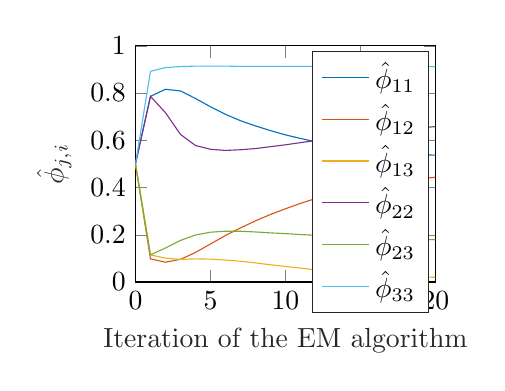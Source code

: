 % This file was created by matlab2tikz.
%
\definecolor{mycolor1}{rgb}{0.0,0.447,0.741}%
\definecolor{mycolor2}{rgb}{0.85,0.325,0.098}%
\definecolor{mycolor3}{rgb}{0.929,0.694,0.125}%
\definecolor{mycolor4}{rgb}{0.494,0.184,0.556}%
\definecolor{mycolor5}{rgb}{0.466,0.674,0.188}%
\definecolor{mycolor6}{rgb}{0.301,0.745,0.933}%
%
\begin{tikzpicture}

\begin{axis}[%
width=3.809cm,
height=3cm,
at={(0cm,0cm)},
scale only axis,
xmin=0,
xmax=20,
xlabel style={font=\color{white!15!black}},
xlabel={Iteration of the EM algorithm},
ymin=0,
ymax=1,
ylabel style={font=\color{white!15!black}},
ylabel={$\hat{\phi}_{j,i}$},
axis background/.style={fill=white},
legend style={legend cell align=left, align=left, draw=white!15!black}
]
\addplot [color=mycolor1]
  table[row sep=crcr]{%
0	0.5\\
1	0.786\\
2	0.816\\
3	0.809\\
4	0.777\\
5	0.742\\
6	0.71\\
7	0.683\\
8	0.661\\
9	0.641\\
10	0.623\\
11	0.608\\
12	0.594\\
13	0.582\\
14	0.57\\
15	0.56\\
16	0.552\\
17	0.546\\
18	0.542\\
19	0.539\\
20	0.537\\
};
\addlegendentry{$\hat{\phi}_{11}$}

\addplot [color=mycolor2]
  table[row sep=crcr]{%
0	0.5\\
1	0.098\\
2	0.084\\
3	0.096\\
4	0.125\\
5	0.161\\
6	0.197\\
7	0.229\\
8	0.259\\
9	0.286\\
10	0.31\\
11	0.333\\
12	0.353\\
13	0.372\\
14	0.389\\
15	0.405\\
16	0.417\\
17	0.427\\
18	0.434\\
19	0.439\\
20	0.443\\
};
\addlegendentry{$\hat{\phi}_{12}$}

\addplot [color=mycolor3]
  table[row sep=crcr]{%
0	0.5\\
1	0.115\\
2	0.101\\
3	0.096\\
4	0.098\\
5	0.097\\
6	0.093\\
7	0.088\\
8	0.081\\
9	0.073\\
10	0.066\\
11	0.059\\
12	0.052\\
13	0.046\\
14	0.041\\
15	0.036\\
16	0.031\\
17	0.028\\
18	0.025\\
19	0.022\\
20	0.02\\
};
\addlegendentry{$\hat{\phi}_{13}$}

\addplot [color=mycolor4]
  table[row sep=crcr]{%
0	0.5\\
1	0.786\\
2	0.717\\
3	0.625\\
4	0.578\\
5	0.562\\
6	0.557\\
7	0.56\\
8	0.565\\
9	0.573\\
10	0.581\\
11	0.59\\
12	0.599\\
13	0.608\\
14	0.616\\
15	0.625\\
16	0.633\\
17	0.641\\
18	0.647\\
19	0.653\\
20	0.658\\
};
\addlegendentry{$\hat{\phi}_{22}$}

\addplot [color=mycolor5]
  table[row sep=crcr]{%
0	0.5\\
1	0.115\\
2	0.144\\
3	0.176\\
4	0.199\\
5	0.211\\
6	0.215\\
7	0.215\\
8	0.212\\
9	0.208\\
10	0.205\\
11	0.201\\
12	0.198\\
13	0.195\\
14	0.192\\
15	0.189\\
16	0.187\\
17	0.184\\
18	0.182\\
19	0.181\\
20	0.179\\
};
\addlegendentry{$\hat{\phi}_{23}$}

\addplot [color=mycolor6]
  table[row sep=crcr]{%
0	0.5\\
1	0.892\\
2	0.908\\
3	0.912\\
4	0.914\\
5	0.914\\
6	0.914\\
7	0.913\\
8	0.913\\
9	0.913\\
10	0.913\\
11	0.913\\
12	0.913\\
13	0.913\\
14	0.913\\
15	0.913\\
16	0.913\\
17	0.913\\
18	0.913\\
19	0.912\\
20	0.912\\
};
\addlegendentry{$\hat{\phi}_{33}$}

\end{axis}
\end{tikzpicture}%